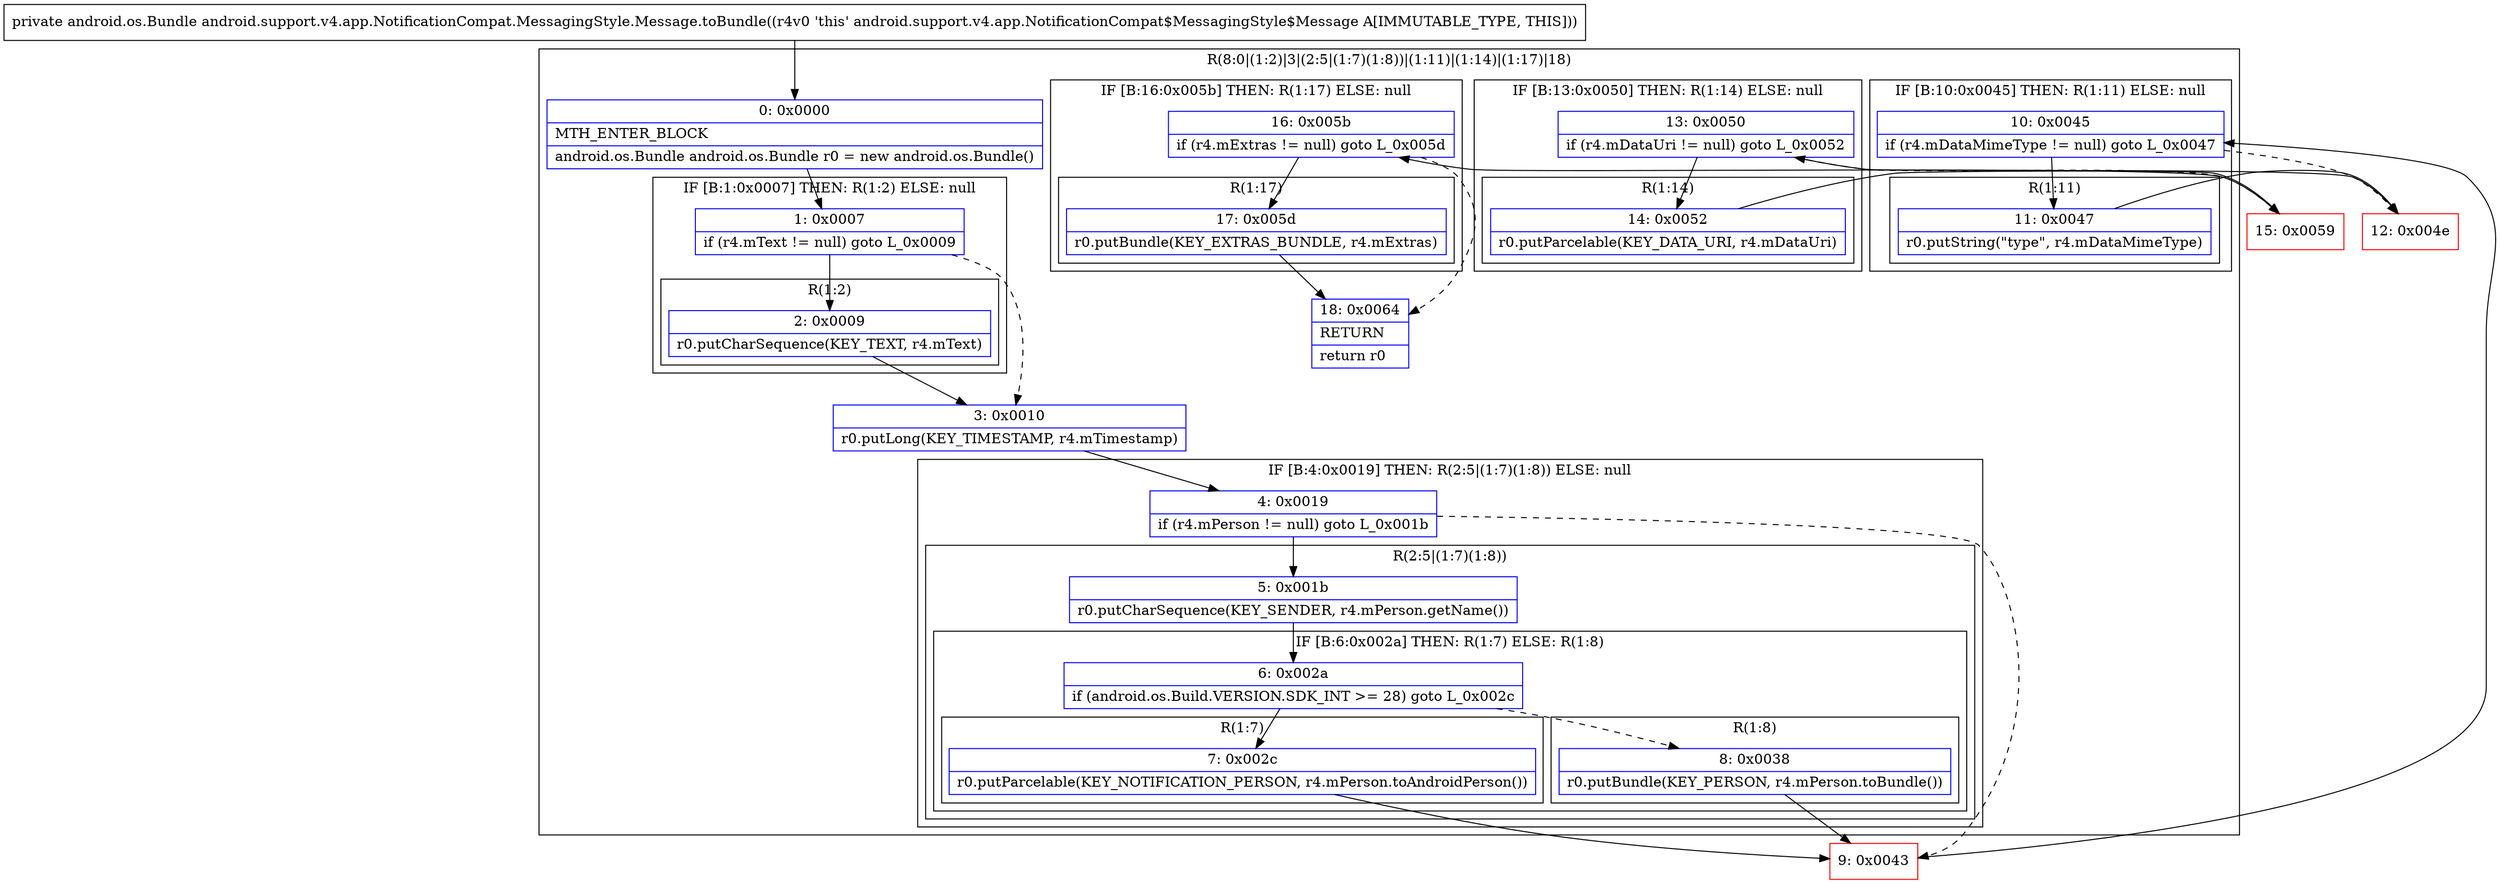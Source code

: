 digraph "CFG forandroid.support.v4.app.NotificationCompat.MessagingStyle.Message.toBundle()Landroid\/os\/Bundle;" {
subgraph cluster_Region_1682773468 {
label = "R(8:0|(1:2)|3|(2:5|(1:7)(1:8))|(1:11)|(1:14)|(1:17)|18)";
node [shape=record,color=blue];
Node_0 [shape=record,label="{0\:\ 0x0000|MTH_ENTER_BLOCK\l|android.os.Bundle android.os.Bundle r0 = new android.os.Bundle()\l}"];
subgraph cluster_IfRegion_255309908 {
label = "IF [B:1:0x0007] THEN: R(1:2) ELSE: null";
node [shape=record,color=blue];
Node_1 [shape=record,label="{1\:\ 0x0007|if (r4.mText != null) goto L_0x0009\l}"];
subgraph cluster_Region_1926230435 {
label = "R(1:2)";
node [shape=record,color=blue];
Node_2 [shape=record,label="{2\:\ 0x0009|r0.putCharSequence(KEY_TEXT, r4.mText)\l}"];
}
}
Node_3 [shape=record,label="{3\:\ 0x0010|r0.putLong(KEY_TIMESTAMP, r4.mTimestamp)\l}"];
subgraph cluster_IfRegion_1514716307 {
label = "IF [B:4:0x0019] THEN: R(2:5|(1:7)(1:8)) ELSE: null";
node [shape=record,color=blue];
Node_4 [shape=record,label="{4\:\ 0x0019|if (r4.mPerson != null) goto L_0x001b\l}"];
subgraph cluster_Region_757252303 {
label = "R(2:5|(1:7)(1:8))";
node [shape=record,color=blue];
Node_5 [shape=record,label="{5\:\ 0x001b|r0.putCharSequence(KEY_SENDER, r4.mPerson.getName())\l}"];
subgraph cluster_IfRegion_1160647298 {
label = "IF [B:6:0x002a] THEN: R(1:7) ELSE: R(1:8)";
node [shape=record,color=blue];
Node_6 [shape=record,label="{6\:\ 0x002a|if (android.os.Build.VERSION.SDK_INT \>= 28) goto L_0x002c\l}"];
subgraph cluster_Region_2049546624 {
label = "R(1:7)";
node [shape=record,color=blue];
Node_7 [shape=record,label="{7\:\ 0x002c|r0.putParcelable(KEY_NOTIFICATION_PERSON, r4.mPerson.toAndroidPerson())\l}"];
}
subgraph cluster_Region_1984336108 {
label = "R(1:8)";
node [shape=record,color=blue];
Node_8 [shape=record,label="{8\:\ 0x0038|r0.putBundle(KEY_PERSON, r4.mPerson.toBundle())\l}"];
}
}
}
}
subgraph cluster_IfRegion_953423601 {
label = "IF [B:10:0x0045] THEN: R(1:11) ELSE: null";
node [shape=record,color=blue];
Node_10 [shape=record,label="{10\:\ 0x0045|if (r4.mDataMimeType != null) goto L_0x0047\l}"];
subgraph cluster_Region_2064201070 {
label = "R(1:11)";
node [shape=record,color=blue];
Node_11 [shape=record,label="{11\:\ 0x0047|r0.putString(\"type\", r4.mDataMimeType)\l}"];
}
}
subgraph cluster_IfRegion_177470631 {
label = "IF [B:13:0x0050] THEN: R(1:14) ELSE: null";
node [shape=record,color=blue];
Node_13 [shape=record,label="{13\:\ 0x0050|if (r4.mDataUri != null) goto L_0x0052\l}"];
subgraph cluster_Region_1083614840 {
label = "R(1:14)";
node [shape=record,color=blue];
Node_14 [shape=record,label="{14\:\ 0x0052|r0.putParcelable(KEY_DATA_URI, r4.mDataUri)\l}"];
}
}
subgraph cluster_IfRegion_354444610 {
label = "IF [B:16:0x005b] THEN: R(1:17) ELSE: null";
node [shape=record,color=blue];
Node_16 [shape=record,label="{16\:\ 0x005b|if (r4.mExtras != null) goto L_0x005d\l}"];
subgraph cluster_Region_1992671859 {
label = "R(1:17)";
node [shape=record,color=blue];
Node_17 [shape=record,label="{17\:\ 0x005d|r0.putBundle(KEY_EXTRAS_BUNDLE, r4.mExtras)\l}"];
}
}
Node_18 [shape=record,label="{18\:\ 0x0064|RETURN\l|return r0\l}"];
}
Node_9 [shape=record,color=red,label="{9\:\ 0x0043}"];
Node_12 [shape=record,color=red,label="{12\:\ 0x004e}"];
Node_15 [shape=record,color=red,label="{15\:\ 0x0059}"];
MethodNode[shape=record,label="{private android.os.Bundle android.support.v4.app.NotificationCompat.MessagingStyle.Message.toBundle((r4v0 'this' android.support.v4.app.NotificationCompat$MessagingStyle$Message A[IMMUTABLE_TYPE, THIS])) }"];
MethodNode -> Node_0;
Node_0 -> Node_1;
Node_1 -> Node_2;
Node_1 -> Node_3[style=dashed];
Node_2 -> Node_3;
Node_3 -> Node_4;
Node_4 -> Node_5;
Node_4 -> Node_9[style=dashed];
Node_5 -> Node_6;
Node_6 -> Node_7;
Node_6 -> Node_8[style=dashed];
Node_7 -> Node_9;
Node_8 -> Node_9;
Node_10 -> Node_11;
Node_10 -> Node_12[style=dashed];
Node_11 -> Node_12;
Node_13 -> Node_14;
Node_13 -> Node_15[style=dashed];
Node_14 -> Node_15;
Node_16 -> Node_17;
Node_16 -> Node_18[style=dashed];
Node_17 -> Node_18;
Node_9 -> Node_10;
Node_12 -> Node_13;
Node_15 -> Node_16;
}

